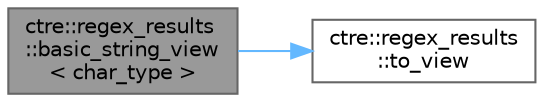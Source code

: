 digraph "ctre::regex_results::basic_string_view&lt; char_type &gt;"
{
 // LATEX_PDF_SIZE
  bgcolor="transparent";
  edge [fontname=Helvetica,fontsize=10,labelfontname=Helvetica,labelfontsize=10];
  node [fontname=Helvetica,fontsize=10,shape=box,height=0.2,width=0.4];
  rankdir="LR";
  Node1 [id="Node000001",label="ctre::regex_results\l::basic_string_view\l\< char_type \>",height=0.2,width=0.4,color="gray40", fillcolor="grey60", style="filled", fontcolor="black",tooltip=" "];
  Node1 -> Node2 [id="edge1_Node000001_Node000002",color="steelblue1",style="solid",tooltip=" "];
  Node2 [id="Node000002",label="ctre::regex_results\l::to_view",height=0.2,width=0.4,color="grey40", fillcolor="white", style="filled",URL="$classctre_1_1regex__results.html#a5f60d6bbf815ebfbc5f5d744a161a7d4",tooltip=" "];
}
